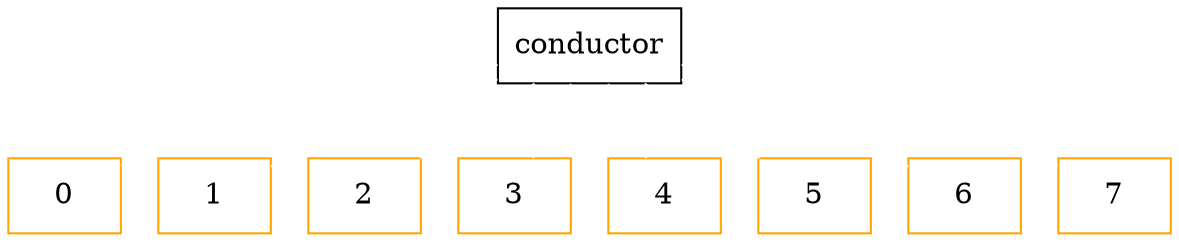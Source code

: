 digraph g {
    node [ shape = polygon, sides = 4 ]
    0 [color=orange]
    1 [color=orange]
    2 [color=orange]
    3 [color=orange]
    4 [color=orange]
    5 [color=orange]
    6 [color=orange]
    7 [color=orange]
    subgraph A {
        edge [dir=none, color=white]
        conductor -> 0 
        conductor -> 1
        conductor -> 2
        conductor -> 3
        conductor -> 4
        conductor -> 5
        conductor -> 6
        conductor -> 7
    }
}
